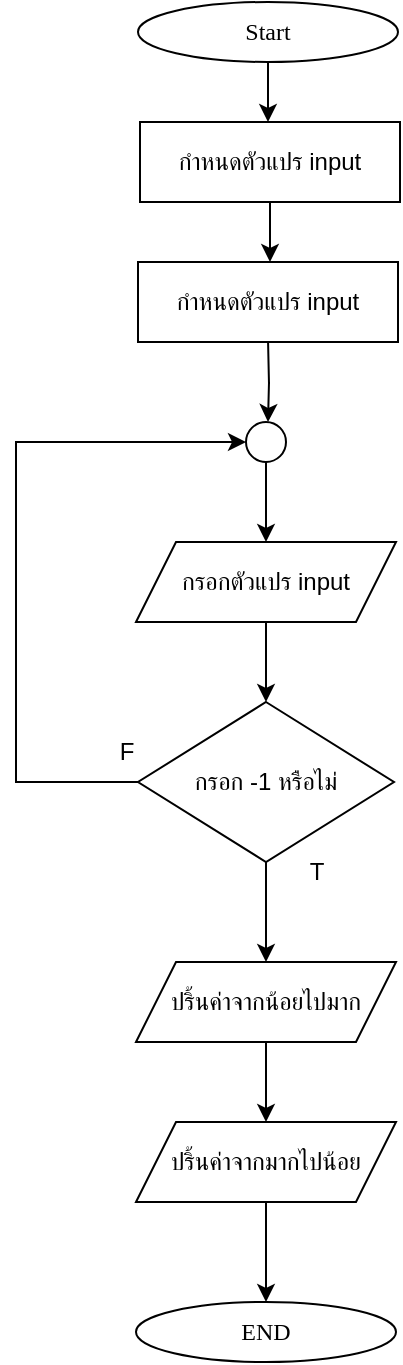 <mxfile version="25.0.0">
  <diagram name="Page-1" id="GmPMYjKq_UFv6w7iRlwa">
    <mxGraphModel dx="2934" dy="2230" grid="1" gridSize="10" guides="1" tooltips="1" connect="1" arrows="1" fold="1" page="1" pageScale="1" pageWidth="850" pageHeight="1100" math="0" shadow="0">
      <root>
        <mxCell id="0" />
        <mxCell id="1" parent="0" />
        <mxCell id="beVSMLaLVpA4i5ECSLr1-1" value="" style="edgeStyle=orthogonalEdgeStyle;rounded=0;orthogonalLoop=1;jettySize=auto;html=1;" edge="1" parent="1" source="beVSMLaLVpA4i5ECSLr1-2">
          <mxGeometry relative="1" as="geometry">
            <mxPoint x="-464" y="-970" as="targetPoint" />
          </mxGeometry>
        </mxCell>
        <mxCell id="beVSMLaLVpA4i5ECSLr1-2" value="&lt;font data-font-src=&quot;https://fonts.googleapis.com/css?family=Sarabun&quot; face=&quot;Sarabun&quot;&gt;Start&lt;/font&gt;" style="ellipse;whiteSpace=wrap;html=1;" vertex="1" parent="1">
          <mxGeometry x="-529.0" y="-1030" width="130" height="30" as="geometry" />
        </mxCell>
        <mxCell id="beVSMLaLVpA4i5ECSLr1-4" value="กำหนดตัวแปร input" style="rounded=0;whiteSpace=wrap;html=1;" vertex="1" parent="1">
          <mxGeometry x="-529.0" y="-900" width="130" height="40" as="geometry" />
        </mxCell>
        <mxCell id="beVSMLaLVpA4i5ECSLr1-5" value="" style="edgeStyle=orthogonalEdgeStyle;rounded=0;orthogonalLoop=1;jettySize=auto;html=1;" edge="1" parent="1">
          <mxGeometry relative="1" as="geometry">
            <mxPoint x="-464" y="-820" as="targetPoint" />
            <mxPoint x="-463.966" y="-860" as="sourcePoint" />
          </mxGeometry>
        </mxCell>
        <mxCell id="beVSMLaLVpA4i5ECSLr1-7" value="" style="edgeStyle=orthogonalEdgeStyle;rounded=0;orthogonalLoop=1;jettySize=auto;html=1;" edge="1" parent="1" source="beVSMLaLVpA4i5ECSLr1-8" target="beVSMLaLVpA4i5ECSLr1-13">
          <mxGeometry relative="1" as="geometry" />
        </mxCell>
        <mxCell id="beVSMLaLVpA4i5ECSLr1-8" value="กรอกตัวแปร input" style="rounded=0;whiteSpace=wrap;html=1;shape=parallelogram;perimeter=parallelogramPerimeter;fixedSize=1;" vertex="1" parent="1">
          <mxGeometry x="-530.0" y="-760" width="130" height="40" as="geometry" />
        </mxCell>
        <mxCell id="beVSMLaLVpA4i5ECSLr1-9" value="" style="edgeStyle=orthogonalEdgeStyle;rounded=0;orthogonalLoop=1;jettySize=auto;html=1;" edge="1" parent="1" source="beVSMLaLVpA4i5ECSLr1-10" target="beVSMLaLVpA4i5ECSLr1-8">
          <mxGeometry relative="1" as="geometry" />
        </mxCell>
        <mxCell id="beVSMLaLVpA4i5ECSLr1-10" value="" style="ellipse;whiteSpace=wrap;html=1;aspect=fixed;" vertex="1" parent="1">
          <mxGeometry x="-475" y="-820" width="20" height="20" as="geometry" />
        </mxCell>
        <mxCell id="beVSMLaLVpA4i5ECSLr1-11" style="edgeStyle=orthogonalEdgeStyle;rounded=0;orthogonalLoop=1;jettySize=auto;html=1;entryX=0;entryY=0.5;entryDx=0;entryDy=0;" edge="1" parent="1" source="beVSMLaLVpA4i5ECSLr1-13" target="beVSMLaLVpA4i5ECSLr1-10">
          <mxGeometry relative="1" as="geometry">
            <Array as="points">
              <mxPoint x="-590" y="-640" />
              <mxPoint x="-590" y="-810" />
            </Array>
          </mxGeometry>
        </mxCell>
        <mxCell id="beVSMLaLVpA4i5ECSLr1-30" value="" style="edgeStyle=orthogonalEdgeStyle;rounded=0;orthogonalLoop=1;jettySize=auto;html=1;" edge="1" parent="1" source="beVSMLaLVpA4i5ECSLr1-13">
          <mxGeometry relative="1" as="geometry">
            <mxPoint x="-465" y="-550" as="targetPoint" />
          </mxGeometry>
        </mxCell>
        <mxCell id="beVSMLaLVpA4i5ECSLr1-13" value="กรอก -1 หรือไม่" style="rhombus;whiteSpace=wrap;html=1;" vertex="1" parent="1">
          <mxGeometry x="-529" y="-680" width="128" height="80" as="geometry" />
        </mxCell>
        <mxCell id="beVSMLaLVpA4i5ECSLr1-14" value="" style="edgeStyle=orthogonalEdgeStyle;rounded=0;orthogonalLoop=1;jettySize=auto;html=1;" edge="1" parent="1" source="beVSMLaLVpA4i5ECSLr1-15" target="beVSMLaLVpA4i5ECSLr1-17">
          <mxGeometry relative="1" as="geometry" />
        </mxCell>
        <mxCell id="beVSMLaLVpA4i5ECSLr1-15" value="ปริ้นค่าจากน้อยไปมาก" style="rounded=0;whiteSpace=wrap;html=1;shape=parallelogram;perimeter=parallelogramPerimeter;fixedSize=1;" vertex="1" parent="1">
          <mxGeometry x="-530.0" y="-550" width="130" height="40" as="geometry" />
        </mxCell>
        <mxCell id="beVSMLaLVpA4i5ECSLr1-16" value="" style="edgeStyle=orthogonalEdgeStyle;rounded=0;orthogonalLoop=1;jettySize=auto;html=1;" edge="1" parent="1" source="beVSMLaLVpA4i5ECSLr1-17" target="beVSMLaLVpA4i5ECSLr1-18">
          <mxGeometry relative="1" as="geometry" />
        </mxCell>
        <mxCell id="beVSMLaLVpA4i5ECSLr1-17" value="ปริ้นค่าจากมากไปน้อย" style="rounded=0;whiteSpace=wrap;html=1;shape=parallelogram;perimeter=parallelogramPerimeter;fixedSize=1;" vertex="1" parent="1">
          <mxGeometry x="-530.0" y="-470" width="130" height="40" as="geometry" />
        </mxCell>
        <mxCell id="beVSMLaLVpA4i5ECSLr1-18" value="&lt;font face=&quot;Sarabun&quot;&gt;END&lt;/font&gt;" style="ellipse;whiteSpace=wrap;html=1;" vertex="1" parent="1">
          <mxGeometry x="-530.0" y="-380" width="130" height="30" as="geometry" />
        </mxCell>
        <mxCell id="beVSMLaLVpA4i5ECSLr1-19" value="F" style="text;html=1;align=center;verticalAlign=middle;resizable=0;points=[];autosize=1;strokeColor=none;fillColor=none;" vertex="1" parent="1">
          <mxGeometry x="-550" y="-670" width="30" height="30" as="geometry" />
        </mxCell>
        <mxCell id="beVSMLaLVpA4i5ECSLr1-20" value="T" style="text;html=1;align=center;verticalAlign=middle;resizable=0;points=[];autosize=1;strokeColor=none;fillColor=none;" vertex="1" parent="1">
          <mxGeometry x="-455" y="-610" width="30" height="30" as="geometry" />
        </mxCell>
        <mxCell id="beVSMLaLVpA4i5ECSLr1-26" style="edgeStyle=orthogonalEdgeStyle;rounded=0;orthogonalLoop=1;jettySize=auto;html=1;entryX=0.5;entryY=0;entryDx=0;entryDy=0;" edge="1" parent="1" source="beVSMLaLVpA4i5ECSLr1-22">
          <mxGeometry relative="1" as="geometry">
            <mxPoint x="-463.0" y="-900" as="targetPoint" />
          </mxGeometry>
        </mxCell>
        <mxCell id="beVSMLaLVpA4i5ECSLr1-22" value="กำหนดตัวแปร input" style="rounded=0;whiteSpace=wrap;html=1;" vertex="1" parent="1">
          <mxGeometry x="-528.0" y="-970" width="130" height="40" as="geometry" />
        </mxCell>
      </root>
    </mxGraphModel>
  </diagram>
</mxfile>
